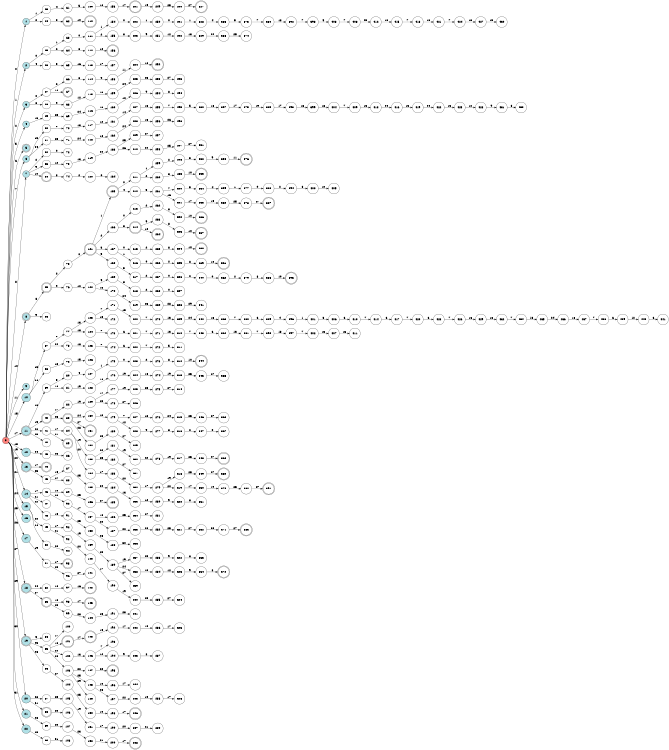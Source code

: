 digraph APTA {
__start0 [label="" shape="none"];

rankdir=LR;
size="8,5";

s0 [style="filled", color="black", fillcolor="#ff817b" shape="circle", label="0"];
s1 [style="filled", color="black", fillcolor="powderblue" shape="circle", label="1"];
s2 [style="filled", color="black", fillcolor="powderblue" shape="circle", label="2"];
s3 [style="filled", color="black", fillcolor="powderblue" shape="circle", label="3"];
s4 [style="filled", color="black", fillcolor="powderblue" shape="circle", label="4"];
s5 [style="rounded,filled", color="black", fillcolor="powderblue" shape="doublecircle", label="5"];
s6 [style="filled", color="black", fillcolor="powderblue" shape="circle", label="6"];
s7 [style="filled", color="black", fillcolor="powderblue" shape="circle", label="7"];
s8 [style="rounded,filled", color="black", fillcolor="powderblue" shape="doublecircle", label="8"];
s9 [style="filled", color="black", fillcolor="powderblue" shape="circle", label="9"];
s10 [style="filled", color="black", fillcolor="powderblue" shape="circle", label="10"];
s11 [style="rounded,filled", color="black", fillcolor="powderblue" shape="doublecircle", label="11"];
s12 [style="filled", color="black", fillcolor="powderblue" shape="circle", label="12"];
s13 [style="rounded,filled", color="black", fillcolor="powderblue" shape="doublecircle", label="13"];
s14 [style="filled", color="black", fillcolor="powderblue" shape="circle", label="14"];
s15 [style="filled", color="black", fillcolor="powderblue" shape="circle", label="15"];
s16 [style="filled", color="black", fillcolor="powderblue" shape="circle", label="16"];
s17 [style="filled", color="black", fillcolor="powderblue" shape="circle", label="17"];
s18 [style="rounded,filled", color="black", fillcolor="powderblue" shape="doublecircle", label="18"];
s19 [style="rounded,filled", color="black", fillcolor="powderblue" shape="doublecircle", label="19"];
s20 [style="filled", color="black", fillcolor="powderblue" shape="circle", label="20"];
s21 [style="filled", color="black", fillcolor="powderblue" shape="circle", label="21"];
s22 [style="filled", color="black", fillcolor="powderblue" shape="circle", label="22"];
s23 [style="filled", color="black", fillcolor="white" shape="circle", label="23"];
s24 [style="filled", color="black", fillcolor="white" shape="circle", label="24"];
s25 [style="filled", color="black", fillcolor="white" shape="circle", label="25"];
s26 [style="filled", color="black", fillcolor="white" shape="circle", label="26"];
s27 [style="filled", color="black", fillcolor="white" shape="circle", label="27"];
s28 [style="filled", color="black", fillcolor="white" shape="circle", label="28"];
s29 [style="filled", color="black", fillcolor="white" shape="circle", label="29"];
s30 [style="filled", color="black", fillcolor="white" shape="circle", label="30"];
s31 [style="filled", color="black", fillcolor="white" shape="circle", label="31"];
s32 [style="filled", color="black", fillcolor="white" shape="circle", label="32"];
s33 [style="filled", color="black", fillcolor="white" shape="circle", label="33"];
s34 [style="rounded,filled", color="black", fillcolor="white" shape="doublecircle", label="34"];
s35 [style="rounded,filled", color="black", fillcolor="white" shape="doublecircle", label="35"];
s36 [style="filled", color="black", fillcolor="white" shape="circle", label="36"];
s37 [style="filled", color="black", fillcolor="white" shape="circle", label="37"];
s38 [style="filled", color="black", fillcolor="white" shape="circle", label="38"];
s39 [style="filled", color="black", fillcolor="white" shape="circle", label="39"];
s40 [style="rounded,filled", color="black", fillcolor="white" shape="doublecircle", label="40"];
s41 [style="filled", color="black", fillcolor="white" shape="circle", label="41"];
s42 [style="filled", color="black", fillcolor="white" shape="circle", label="42"];
s43 [style="filled", color="black", fillcolor="white" shape="circle", label="43"];
s44 [style="rounded,filled", color="black", fillcolor="white" shape="doublecircle", label="44"];
s45 [style="filled", color="black", fillcolor="white" shape="circle", label="45"];
s46 [style="filled", color="black", fillcolor="white" shape="circle", label="46"];
s47 [style="filled", color="black", fillcolor="white" shape="circle", label="47"];
s48 [style="filled", color="black", fillcolor="white" shape="circle", label="48"];
s49 [style="filled", color="black", fillcolor="white" shape="circle", label="49"];
s50 [style="filled", color="black", fillcolor="white" shape="circle", label="50"];
s51 [style="filled", color="black", fillcolor="white" shape="circle", label="51"];
s52 [style="filled", color="black", fillcolor="white" shape="circle", label="52"];
s53 [style="rounded,filled", color="black", fillcolor="white" shape="doublecircle", label="53"];
s54 [style="filled", color="black", fillcolor="white" shape="circle", label="54"];
s55 [style="filled", color="black", fillcolor="white" shape="circle", label="55"];
s56 [style="filled", color="black", fillcolor="white" shape="circle", label="56"];
s57 [style="filled", color="black", fillcolor="white" shape="circle", label="57"];
s58 [style="rounded,filled", color="black", fillcolor="white" shape="doublecircle", label="58"];
s59 [style="filled", color="black", fillcolor="white" shape="circle", label="59"];
s60 [style="filled", color="black", fillcolor="white" shape="circle", label="60"];
s61 [style="filled", color="black", fillcolor="white" shape="circle", label="61"];
s62 [style="rounded,filled", color="black", fillcolor="white" shape="doublecircle", label="62"];
s63 [style="filled", color="black", fillcolor="white" shape="circle", label="63"];
s64 [style="filled", color="black", fillcolor="white" shape="circle", label="64"];
s65 [style="filled", color="black", fillcolor="white" shape="circle", label="65"];
s66 [style="filled", color="black", fillcolor="white" shape="circle", label="66"];
s67 [style="rounded,filled", color="black", fillcolor="white" shape="doublecircle", label="67"];
s68 [style="filled", color="black", fillcolor="white" shape="circle", label="68"];
s69 [style="filled", color="black", fillcolor="white" shape="circle", label="69"];
s70 [style="filled", color="black", fillcolor="white" shape="circle", label="70"];
s71 [style="filled", color="black", fillcolor="white" shape="circle", label="71"];
s72 [style="filled", color="black", fillcolor="white" shape="circle", label="72"];
s73 [style="filled", color="black", fillcolor="white" shape="circle", label="73"];
s74 [style="filled", color="black", fillcolor="white" shape="circle", label="74"];
s75 [style="filled", color="black", fillcolor="white" shape="circle", label="75"];
s76 [style="filled", color="black", fillcolor="white" shape="circle", label="76"];
s77 [style="filled", color="black", fillcolor="white" shape="circle", label="77"];
s78 [style="filled", color="black", fillcolor="white" shape="circle", label="78"];
s79 [style="filled", color="black", fillcolor="white" shape="circle", label="79"];
s80 [style="filled", color="black", fillcolor="white" shape="circle", label="80"];
s81 [style="filled", color="black", fillcolor="white" shape="circle", label="81"];
s82 [style="filled", color="black", fillcolor="white" shape="circle", label="82"];
s83 [style="rounded,filled", color="black", fillcolor="white" shape="doublecircle", label="83"];
s84 [style="filled", color="black", fillcolor="white" shape="circle", label="84"];
s85 [style="rounded,filled", color="black", fillcolor="white" shape="doublecircle", label="85"];
s86 [style="filled", color="black", fillcolor="white" shape="circle", label="86"];
s87 [style="filled", color="black", fillcolor="white" shape="circle", label="87"];
s88 [style="filled", color="black", fillcolor="white" shape="circle", label="88"];
s89 [style="filled", color="black", fillcolor="white" shape="circle", label="89"];
s90 [style="filled", color="black", fillcolor="white" shape="circle", label="90"];
s91 [style="filled", color="black", fillcolor="white" shape="circle", label="91"];
s92 [style="filled", color="black", fillcolor="white" shape="circle", label="92"];
s93 [style="filled", color="black", fillcolor="white" shape="circle", label="93"];
s94 [style="filled", color="black", fillcolor="white" shape="circle", label="94"];
s95 [style="rounded,filled", color="black", fillcolor="white" shape="doublecircle", label="95"];
s96 [style="filled", color="black", fillcolor="white" shape="circle", label="96"];
s97 [style="filled", color="black", fillcolor="white" shape="circle", label="97"];
s98 [style="filled", color="black", fillcolor="white" shape="circle", label="98"];
s99 [style="filled", color="black", fillcolor="white" shape="circle", label="99"];
s100 [style="filled", color="black", fillcolor="white" shape="circle", label="100"];
s101 [style="rounded,filled", color="black", fillcolor="white" shape="doublecircle", label="101"];
s102 [style="filled", color="black", fillcolor="white" shape="circle", label="102"];
s103 [style="filled", color="black", fillcolor="white" shape="circle", label="103"];
s104 [style="filled", color="black", fillcolor="white" shape="circle", label="104"];
s105 [style="filled", color="black", fillcolor="white" shape="circle", label="105"];
s106 [style="filled", color="black", fillcolor="white" shape="circle", label="106"];
s107 [style="filled", color="black", fillcolor="white" shape="circle", label="107"];
s108 [style="filled", color="black", fillcolor="white" shape="circle", label="108"];
s109 [style="filled", color="black", fillcolor="white" shape="circle", label="109"];
s110 [style="rounded,filled", color="black", fillcolor="white" shape="doublecircle", label="110"];
s111 [style="filled", color="black", fillcolor="white" shape="circle", label="111"];
s112 [style="filled", color="black", fillcolor="white" shape="circle", label="112"];
s113 [style="filled", color="black", fillcolor="white" shape="circle", label="113"];
s114 [style="filled", color="black", fillcolor="white" shape="circle", label="114"];
s115 [style="filled", color="black", fillcolor="white" shape="circle", label="115"];
s116 [style="filled", color="black", fillcolor="white" shape="circle", label="116"];
s117 [style="filled", color="black", fillcolor="white" shape="circle", label="117"];
s118 [style="filled", color="black", fillcolor="white" shape="circle", label="118"];
s119 [style="filled", color="black", fillcolor="white" shape="circle", label="119"];
s120 [style="filled", color="black", fillcolor="white" shape="circle", label="120"];
s121 [style="rounded,filled", color="black", fillcolor="white" shape="doublecircle", label="121"];
s122 [style="filled", color="black", fillcolor="white" shape="circle", label="122"];
s123 [style="filled", color="black", fillcolor="white" shape="circle", label="123"];
s124 [style="filled", color="black", fillcolor="white" shape="circle", label="124"];
s125 [style="filled", color="black", fillcolor="white" shape="circle", label="125"];
s126 [style="filled", color="black", fillcolor="white" shape="circle", label="126"];
s127 [style="filled", color="black", fillcolor="white" shape="circle", label="127"];
s128 [style="filled", color="black", fillcolor="white" shape="circle", label="128"];
s129 [style="filled", color="black", fillcolor="white" shape="circle", label="129"];
s130 [style="filled", color="black", fillcolor="white" shape="circle", label="130"];
s131 [style="rounded,filled", color="black", fillcolor="white" shape="doublecircle", label="131"];
s132 [style="filled", color="black", fillcolor="white" shape="circle", label="132"];
s133 [style="filled", color="black", fillcolor="white" shape="circle", label="133"];
s134 [style="filled", color="black", fillcolor="white" shape="circle", label="134"];
s135 [style="filled", color="black", fillcolor="white" shape="circle", label="135"];
s136 [style="filled", color="black", fillcolor="white" shape="circle", label="136"];
s137 [style="filled", color="black", fillcolor="white" shape="circle", label="137"];
s138 [style="filled", color="black", fillcolor="white" shape="circle", label="138"];
s139 [style="filled", color="black", fillcolor="white" shape="circle", label="139"];
s140 [style="filled", color="black", fillcolor="white" shape="circle", label="140"];
s141 [style="filled", color="black", fillcolor="white" shape="circle", label="141"];
s142 [style="rounded,filled", color="black", fillcolor="white" shape="doublecircle", label="142"];
s143 [style="rounded,filled", color="black", fillcolor="white" shape="doublecircle", label="143"];
s144 [style="filled", color="black", fillcolor="white" shape="circle", label="144"];
s145 [style="rounded,filled", color="black", fillcolor="white" shape="doublecircle", label="145"];
s146 [style="filled", color="black", fillcolor="white" shape="circle", label="146"];
s147 [style="filled", color="black", fillcolor="white" shape="circle", label="147"];
s148 [style="filled", color="black", fillcolor="white" shape="circle", label="148"];
s149 [style="filled", color="black", fillcolor="white" shape="circle", label="149"];
s150 [style="filled", color="black", fillcolor="white" shape="circle", label="150"];
s151 [style="filled", color="black", fillcolor="white" shape="circle", label="151"];
s152 [style="filled", color="black", fillcolor="white" shape="circle", label="152"];
s153 [style="filled", color="black", fillcolor="white" shape="circle", label="153"];
s154 [style="filled", color="black", fillcolor="white" shape="circle", label="154"];
s155 [style="filled", color="black", fillcolor="white" shape="circle", label="155"];
s156 [style="rounded,filled", color="black", fillcolor="white" shape="doublecircle", label="156"];
s157 [style="filled", color="black", fillcolor="white" shape="circle", label="157"];
s158 [style="filled", color="black", fillcolor="white" shape="circle", label="158"];
s159 [style="filled", color="black", fillcolor="white" shape="circle", label="159"];
s160 [style="filled", color="black", fillcolor="white" shape="circle", label="160"];
s161 [style="filled", color="black", fillcolor="white" shape="circle", label="161"];
s162 [style="filled", color="black", fillcolor="white" shape="circle", label="162"];
s163 [style="filled", color="black", fillcolor="white" shape="circle", label="163"];
s164 [style="filled", color="black", fillcolor="white" shape="circle", label="164"];
s165 [style="rounded,filled", color="black", fillcolor="white" shape="doublecircle", label="165"];
s166 [style="filled", color="black", fillcolor="white" shape="circle", label="166"];
s167 [style="filled", color="black", fillcolor="white" shape="circle", label="167"];
s168 [style="filled", color="black", fillcolor="white" shape="circle", label="168"];
s169 [style="filled", color="black", fillcolor="white" shape="circle", label="169"];
s170 [style="filled", color="black", fillcolor="white" shape="circle", label="170"];
s171 [style="filled", color="black", fillcolor="white" shape="circle", label="171"];
s172 [style="filled", color="black", fillcolor="white" shape="circle", label="172"];
s173 [style="filled", color="black", fillcolor="white" shape="circle", label="173"];
s174 [style="filled", color="black", fillcolor="white" shape="circle", label="174"];
s175 [style="filled", color="black", fillcolor="white" shape="circle", label="175"];
s176 [style="filled", color="black", fillcolor="white" shape="circle", label="176"];
s177 [style="filled", color="black", fillcolor="white" shape="circle", label="177"];
s178 [style="filled", color="black", fillcolor="white" shape="circle", label="178"];
s179 [style="filled", color="black", fillcolor="white" shape="circle", label="179"];
s180 [style="filled", color="black", fillcolor="white" shape="circle", label="180"];
s181 [style="filled", color="black", fillcolor="white" shape="circle", label="181"];
s182 [style="filled", color="black", fillcolor="white" shape="circle", label="182"];
s183 [style="filled", color="black", fillcolor="white" shape="circle", label="183"];
s184 [style="filled", color="black", fillcolor="white" shape="circle", label="184"];
s185 [style="rounded,filled", color="black", fillcolor="white" shape="doublecircle", label="185"];
s186 [style="filled", color="black", fillcolor="white" shape="circle", label="186"];
s187 [style="filled", color="black", fillcolor="white" shape="circle", label="187"];
s188 [style="filled", color="black", fillcolor="white" shape="circle", label="188"];
s189 [style="filled", color="black", fillcolor="white" shape="circle", label="189"];
s190 [style="filled", color="black", fillcolor="white" shape="circle", label="190"];
s191 [style="filled", color="black", fillcolor="white" shape="circle", label="191"];
s192 [style="filled", color="black", fillcolor="white" shape="circle", label="192"];
s193 [style="filled", color="black", fillcolor="white" shape="circle", label="193"];
s194 [style="filled", color="black", fillcolor="white" shape="circle", label="194"];
s195 [style="rounded,filled", color="black", fillcolor="white" shape="doublecircle", label="195"];
s196 [style="filled", color="black", fillcolor="white" shape="circle", label="196"];
s197 [style="filled", color="black", fillcolor="white" shape="circle", label="197"];
s198 [style="filled", color="black", fillcolor="white" shape="circle", label="198"];
s199 [style="filled", color="black", fillcolor="white" shape="circle", label="199"];
s200 [style="filled", color="black", fillcolor="white" shape="circle", label="200"];
s201 [style="rounded,filled", color="black", fillcolor="white" shape="doublecircle", label="201"];
s202 [style="filled", color="black", fillcolor="white" shape="circle", label="202"];
s203 [style="filled", color="black", fillcolor="white" shape="circle", label="203"];
s204 [style="filled", color="black", fillcolor="white" shape="circle", label="204"];
s205 [style="filled", color="black", fillcolor="white" shape="circle", label="205"];
s206 [style="filled", color="black", fillcolor="white" shape="circle", label="206"];
s207 [style="filled", color="black", fillcolor="white" shape="circle", label="207"];
s208 [style="filled", color="black", fillcolor="white" shape="circle", label="208"];
s209 [style="filled", color="black", fillcolor="white" shape="circle", label="209"];
s210 [style="filled", color="black", fillcolor="white" shape="circle", label="210"];
s211 [style="filled", color="black", fillcolor="white" shape="circle", label="211"];
s212 [style="filled", color="black", fillcolor="white" shape="circle", label="212"];
s213 [style="filled", color="black", fillcolor="white" shape="circle", label="213"];
s214 [style="rounded,filled", color="black", fillcolor="white" shape="doublecircle", label="214"];
s215 [style="filled", color="black", fillcolor="white" shape="circle", label="215"];
s216 [style="filled", color="black", fillcolor="white" shape="circle", label="216"];
s217 [style="filled", color="black", fillcolor="white" shape="circle", label="217"];
s218 [style="filled", color="black", fillcolor="white" shape="circle", label="218"];
s219 [style="filled", color="black", fillcolor="white" shape="circle", label="219"];
s220 [style="filled", color="black", fillcolor="white" shape="circle", label="220"];
s221 [style="filled", color="black", fillcolor="white" shape="circle", label="221"];
s222 [style="filled", color="black", fillcolor="white" shape="circle", label="222"];
s223 [style="filled", color="black", fillcolor="white" shape="circle", label="223"];
s224 [style="filled", color="black", fillcolor="white" shape="circle", label="224"];
s225 [style="filled", color="black", fillcolor="white" shape="circle", label="225"];
s226 [style="filled", color="black", fillcolor="white" shape="circle", label="226"];
s227 [style="filled", color="black", fillcolor="white" shape="circle", label="227"];
s228 [style="filled", color="black", fillcolor="white" shape="circle", label="228"];
s229 [style="filled", color="black", fillcolor="white" shape="circle", label="229"];
s230 [style="filled", color="black", fillcolor="white" shape="circle", label="230"];
s231 [style="filled", color="black", fillcolor="white" shape="circle", label="231"];
s232 [style="filled", color="black", fillcolor="white" shape="circle", label="232"];
s233 [style="filled", color="black", fillcolor="white" shape="circle", label="233"];
s234 [style="filled", color="black", fillcolor="white" shape="circle", label="234"];
s235 [style="filled", color="black", fillcolor="white" shape="circle", label="235"];
s236 [style="filled", color="black", fillcolor="white" shape="circle", label="236"];
s237 [style="filled", color="black", fillcolor="white" shape="circle", label="237"];
s238 [style="filled", color="black", fillcolor="white" shape="circle", label="238"];
s239 [style="filled", color="black", fillcolor="white" shape="circle", label="239"];
s240 [style="filled", color="black", fillcolor="white" shape="circle", label="240"];
s241 [style="filled", color="black", fillcolor="white" shape="circle", label="241"];
s242 [style="filled", color="black", fillcolor="white" shape="circle", label="242"];
s243 [style="filled", color="black", fillcolor="white" shape="circle", label="243"];
s244 [style="filled", color="black", fillcolor="white" shape="circle", label="244"];
s245 [style="filled", color="black", fillcolor="white" shape="circle", label="245"];
s246 [style="rounded,filled", color="black", fillcolor="white" shape="doublecircle", label="246"];
s247 [style="filled", color="black", fillcolor="white" shape="circle", label="247"];
s248 [style="rounded,filled", color="black", fillcolor="white" shape="doublecircle", label="248"];
s249 [style="filled", color="black", fillcolor="white" shape="circle", label="249"];
s250 [style="filled", color="black", fillcolor="white" shape="circle", label="250"];
s251 [style="filled", color="black", fillcolor="white" shape="circle", label="251"];
s252 [style="rounded,filled", color="black", fillcolor="white" shape="doublecircle", label="252"];
s253 [style="filled", color="black", fillcolor="white" shape="circle", label="253"];
s254 [style="filled", color="black", fillcolor="white" shape="circle", label="254"];
s255 [style="filled", color="black", fillcolor="white" shape="circle", label="255"];
s256 [style="filled", color="black", fillcolor="white" shape="circle", label="256"];
s257 [style="filled", color="black", fillcolor="white" shape="circle", label="257"];
s258 [style="filled", color="black", fillcolor="white" shape="circle", label="258"];
s259 [style="filled", color="black", fillcolor="white" shape="circle", label="259"];
s260 [style="filled", color="black", fillcolor="white" shape="circle", label="260"];
s261 [style="filled", color="black", fillcolor="white" shape="circle", label="261"];
s262 [style="filled", color="black", fillcolor="white" shape="circle", label="262"];
s263 [style="filled", color="black", fillcolor="white" shape="circle", label="263"];
s264 [style="rounded,filled", color="black", fillcolor="white" shape="doublecircle", label="264"];
s265 [style="filled", color="black", fillcolor="white" shape="circle", label="265"];
s266 [style="filled", color="black", fillcolor="white" shape="circle", label="266"];
s267 [style="filled", color="black", fillcolor="white" shape="circle", label="267"];
s268 [style="filled", color="black", fillcolor="white" shape="circle", label="268"];
s269 [style="filled", color="black", fillcolor="white" shape="circle", label="269"];
s270 [style="filled", color="black", fillcolor="white" shape="circle", label="270"];
s271 [style="filled", color="black", fillcolor="white" shape="circle", label="271"];
s272 [style="filled", color="black", fillcolor="white" shape="circle", label="272"];
s273 [style="filled", color="black", fillcolor="white" shape="circle", label="273"];
s274 [style="filled", color="black", fillcolor="white" shape="circle", label="274"];
s275 [style="filled", color="black", fillcolor="white" shape="circle", label="275"];
s276 [style="filled", color="black", fillcolor="white" shape="circle", label="276"];
s277 [style="filled", color="black", fillcolor="white" shape="circle", label="277"];
s278 [style="filled", color="black", fillcolor="white" shape="circle", label="278"];
s279 [style="filled", color="black", fillcolor="white" shape="circle", label="279"];
s280 [style="filled", color="black", fillcolor="white" shape="circle", label="280"];
s281 [style="filled", color="black", fillcolor="white" shape="circle", label="281"];
s282 [style="filled", color="black", fillcolor="white" shape="circle", label="282"];
s283 [style="filled", color="black", fillcolor="white" shape="circle", label="283"];
s284 [style="filled", color="black", fillcolor="white" shape="circle", label="284"];
s285 [style="filled", color="black", fillcolor="white" shape="circle", label="285"];
s286 [style="filled", color="black", fillcolor="white" shape="circle", label="286"];
s287 [style="filled", color="black", fillcolor="white" shape="circle", label="287"];
s288 [style="filled", color="black", fillcolor="white" shape="circle", label="288"];
s289 [style="filled", color="black", fillcolor="white" shape="circle", label="289"];
s290 [style="filled", color="black", fillcolor="white" shape="circle", label="290"];
s291 [style="filled", color="black", fillcolor="white" shape="circle", label="291"];
s292 [style="filled", color="black", fillcolor="white" shape="circle", label="292"];
s293 [style="filled", color="black", fillcolor="white" shape="circle", label="293"];
s294 [style="filled", color="black", fillcolor="white" shape="circle", label="294"];
s295 [style="filled", color="black", fillcolor="white" shape="circle", label="295"];
s296 [style="filled", color="black", fillcolor="white" shape="circle", label="296"];
s297 [style="filled", color="black", fillcolor="white" shape="circle", label="297"];
s298 [style="filled", color="black", fillcolor="white" shape="circle", label="298"];
s299 [style="filled", color="black", fillcolor="white" shape="circle", label="299"];
s300 [style="filled", color="black", fillcolor="white" shape="circle", label="300"];
s301 [style="filled", color="black", fillcolor="white" shape="circle", label="301"];
s302 [style="filled", color="black", fillcolor="white" shape="circle", label="302"];
s303 [style="filled", color="black", fillcolor="white" shape="circle", label="303"];
s304 [style="filled", color="black", fillcolor="white" shape="circle", label="304"];
s305 [style="filled", color="black", fillcolor="white" shape="circle", label="305"];
s306 [style="filled", color="black", fillcolor="white" shape="circle", label="306"];
s307 [style="filled", color="black", fillcolor="white" shape="circle", label="307"];
s308 [style="filled", color="black", fillcolor="white" shape="circle", label="308"];
s309 [style="filled", color="black", fillcolor="white" shape="circle", label="309"];
s310 [style="filled", color="black", fillcolor="white" shape="circle", label="310"];
s311 [style="filled", color="black", fillcolor="white" shape="circle", label="311"];
s312 [style="filled", color="black", fillcolor="white" shape="circle", label="312"];
s313 [style="filled", color="black", fillcolor="white" shape="circle", label="313"];
s314 [style="filled", color="black", fillcolor="white" shape="circle", label="314"];
s315 [style="filled", color="black", fillcolor="white" shape="circle", label="315"];
s316 [style="filled", color="black", fillcolor="white" shape="circle", label="316"];
s317 [style="filled", color="black", fillcolor="white" shape="circle", label="317"];
s318 [style="filled", color="black", fillcolor="white" shape="circle", label="318"];
s319 [style="filled", color="black", fillcolor="white" shape="circle", label="319"];
s320 [style="filled", color="black", fillcolor="white" shape="circle", label="320"];
s321 [style="filled", color="black", fillcolor="white" shape="circle", label="321"];
s322 [style="filled", color="black", fillcolor="white" shape="circle", label="322"];
s323 [style="filled", color="black", fillcolor="white" shape="circle", label="323"];
s324 [style="filled", color="black", fillcolor="white" shape="circle", label="324"];
s325 [style="filled", color="black", fillcolor="white" shape="circle", label="325"];
s326 [style="filled", color="black", fillcolor="white" shape="circle", label="326"];
s327 [style="rounded,filled", color="black", fillcolor="white" shape="doublecircle", label="327"];
s328 [style="filled", color="black", fillcolor="white" shape="circle", label="328"];
s329 [style="filled", color="black", fillcolor="white" shape="circle", label="329"];
s330 [style="filled", color="black", fillcolor="white" shape="circle", label="330"];
s331 [style="filled", color="black", fillcolor="white" shape="circle", label="331"];
s332 [style="filled", color="black", fillcolor="white" shape="circle", label="332"];
s333 [style="rounded,filled", color="black", fillcolor="white" shape="doublecircle", label="333"];
s334 [style="filled", color="black", fillcolor="white" shape="circle", label="334"];
s335 [style="filled", color="black", fillcolor="white" shape="circle", label="335"];
s336 [style="rounded,filled", color="black", fillcolor="white" shape="doublecircle", label="336"];
s337 [style="rounded,filled", color="black", fillcolor="white" shape="doublecircle", label="337"];
s338 [style="rounded,filled", color="black", fillcolor="white" shape="doublecircle", label="338"];
s339 [style="filled", color="black", fillcolor="white" shape="circle", label="339"];
s340 [style="filled", color="black", fillcolor="white" shape="circle", label="340"];
s341 [style="filled", color="black", fillcolor="white" shape="circle", label="341"];
s342 [style="filled", color="black", fillcolor="white" shape="circle", label="342"];
s343 [style="filled", color="black", fillcolor="white" shape="circle", label="343"];
s344 [style="rounded,filled", color="black", fillcolor="white" shape="doublecircle", label="344"];
s345 [style="filled", color="black", fillcolor="white" shape="circle", label="345"];
s346 [style="filled", color="black", fillcolor="white" shape="circle", label="346"];
s347 [style="filled", color="black", fillcolor="white" shape="circle", label="347"];
s348 [style="filled", color="black", fillcolor="white" shape="circle", label="348"];
s349 [style="filled", color="black", fillcolor="white" shape="circle", label="349"];
s350 [style="filled", color="black", fillcolor="white" shape="circle", label="350"];
s351 [style="filled", color="black", fillcolor="white" shape="circle", label="351"];
s352 [style="filled", color="black", fillcolor="white" shape="circle", label="352"];
s353 [style="filled", color="black", fillcolor="white" shape="circle", label="353"];
s354 [style="filled", color="black", fillcolor="white" shape="circle", label="354"];
s355 [style="filled", color="black", fillcolor="white" shape="circle", label="355"];
s356 [style="filled", color="black", fillcolor="white" shape="circle", label="356"];
s357 [style="filled", color="black", fillcolor="white" shape="circle", label="357"];
s358 [style="filled", color="black", fillcolor="white" shape="circle", label="358"];
s359 [style="filled", color="black", fillcolor="white" shape="circle", label="359"];
s360 [style="filled", color="black", fillcolor="white" shape="circle", label="360"];
s361 [style="rounded,filled", color="black", fillcolor="white" shape="doublecircle", label="361"];
s362 [style="filled", color="black", fillcolor="white" shape="circle", label="362"];
s363 [style="filled", color="black", fillcolor="white" shape="circle", label="363"];
s364 [style="filled", color="black", fillcolor="white" shape="circle", label="364"];
s365 [style="filled", color="black", fillcolor="white" shape="circle", label="365"];
s366 [style="filled", color="black", fillcolor="white" shape="circle", label="366"];
s367 [style="filled", color="black", fillcolor="white" shape="circle", label="367"];
s368 [style="rounded,filled", color="black", fillcolor="white" shape="doublecircle", label="368"];
s369 [style="rounded,filled", color="black", fillcolor="white" shape="doublecircle", label="369"];
s370 [style="filled", color="black", fillcolor="white" shape="circle", label="370"];
s371 [style="filled", color="black", fillcolor="white" shape="circle", label="371"];
s372 [style="rounded,filled", color="black", fillcolor="white" shape="doublecircle", label="372"];
s373 [style="filled", color="black", fillcolor="white" shape="circle", label="373"];
s374 [style="filled", color="black", fillcolor="white" shape="circle", label="374"];
s375 [style="filled", color="black", fillcolor="white" shape="circle", label="375"];
s376 [style="rounded,filled", color="black", fillcolor="white" shape="doublecircle", label="376"];
s377 [style="filled", color="black", fillcolor="white" shape="circle", label="377"];
s378 [style="filled", color="black", fillcolor="white" shape="circle", label="378"];
s379 [style="filled", color="black", fillcolor="white" shape="circle", label="379"];
s380 [style="filled", color="black", fillcolor="white" shape="circle", label="380"];
s381 [style="filled", color="black", fillcolor="white" shape="circle", label="381"];
s382 [style="filled", color="black", fillcolor="white" shape="circle", label="382"];
s383 [style="rounded,filled", color="black", fillcolor="white" shape="doublecircle", label="383"];
s384 [style="filled", color="black", fillcolor="white" shape="circle", label="384"];
s385 [style="filled", color="black", fillcolor="white" shape="circle", label="385"];
s386 [style="filled", color="black", fillcolor="white" shape="circle", label="386"];
s387 [style="rounded,filled", color="black", fillcolor="white" shape="doublecircle", label="387"];
s388 [style="filled", color="black", fillcolor="white" shape="circle", label="388"];
s389 [style="filled", color="black", fillcolor="white" shape="circle", label="389"];
s390 [style="filled", color="black", fillcolor="white" shape="circle", label="390"];
s391 [style="rounded,filled", color="black", fillcolor="white" shape="doublecircle", label="391"];
s392 [style="filled", color="black", fillcolor="white" shape="circle", label="392"];
s393 [style="filled", color="black", fillcolor="white" shape="circle", label="393"];
s394 [style="filled", color="black", fillcolor="white" shape="circle", label="394"];
s395 [style="rounded,filled", color="black", fillcolor="white" shape="doublecircle", label="395"];
s396 [style="filled", color="black", fillcolor="white" shape="circle", label="396"];
s397 [style="filled", color="black", fillcolor="white" shape="circle", label="397"];
s398 [style="filled", color="black", fillcolor="white" shape="circle", label="398"];
s399 [style="filled", color="black", fillcolor="white" shape="circle", label="399"];
s400 [style="filled", color="black", fillcolor="white" shape="circle", label="400"];
s401 [style="filled", color="black", fillcolor="white" shape="circle", label="401"];
s402 [style="filled", color="black", fillcolor="white" shape="circle", label="402"];
s403 [style="filled", color="black", fillcolor="white" shape="circle", label="403"];
s404 [style="filled", color="black", fillcolor="white" shape="circle", label="404"];
s405 [style="filled", color="black", fillcolor="white" shape="circle", label="405"];
s406 [style="filled", color="black", fillcolor="white" shape="circle", label="406"];
s407 [style="filled", color="black", fillcolor="white" shape="circle", label="407"];
s408 [style="filled", color="black", fillcolor="white" shape="circle", label="408"];
s409 [style="filled", color="black", fillcolor="white" shape="circle", label="409"];
s410 [style="filled", color="black", fillcolor="white" shape="circle", label="410"];
s411 [style="filled", color="black", fillcolor="white" shape="circle", label="411"];
s412 [style="filled", color="black", fillcolor="white" shape="circle", label="412"];
s413 [style="filled", color="black", fillcolor="white" shape="circle", label="413"];
s414 [style="filled", color="black", fillcolor="white" shape="circle", label="414"];
s415 [style="filled", color="black", fillcolor="white" shape="circle", label="415"];
s416 [style="filled", color="black", fillcolor="white" shape="circle", label="416"];
s417 [style="filled", color="black", fillcolor="white" shape="circle", label="417"];
s418 [style="filled", color="black", fillcolor="white" shape="circle", label="418"];
s419 [style="filled", color="black", fillcolor="white" shape="circle", label="419"];
s420 [style="filled", color="black", fillcolor="white" shape="circle", label="420"];
s421 [style="filled", color="black", fillcolor="white" shape="circle", label="421"];
s422 [style="filled", color="black", fillcolor="white" shape="circle", label="422"];
s423 [style="filled", color="black", fillcolor="white" shape="circle", label="423"];
s424 [style="filled", color="black", fillcolor="white" shape="circle", label="424"];
s425 [style="filled", color="black", fillcolor="white" shape="circle", label="425"];
s426 [style="filled", color="black", fillcolor="white" shape="circle", label="426"];
s427 [style="filled", color="black", fillcolor="white" shape="circle", label="427"];
s428 [style="filled", color="black", fillcolor="white" shape="circle", label="428"];
s429 [style="filled", color="black", fillcolor="white" shape="circle", label="429"];
s430 [style="filled", color="black", fillcolor="white" shape="circle", label="430"];
s431 [style="filled", color="black", fillcolor="white" shape="circle", label="431"];
s432 [style="filled", color="black", fillcolor="white" shape="circle", label="432"];
s433 [style="filled", color="black", fillcolor="white" shape="circle", label="433"];
s434 [style="filled", color="black", fillcolor="white" shape="circle", label="434"];
s435 [style="filled", color="black", fillcolor="white" shape="circle", label="435"];
s436 [style="filled", color="black", fillcolor="white" shape="circle", label="436"];
s437 [style="filled", color="black", fillcolor="white" shape="circle", label="437"];
s438 [style="filled", color="black", fillcolor="white" shape="circle", label="438"];
s439 [style="filled", color="black", fillcolor="white" shape="circle", label="439"];
s440 [style="filled", color="black", fillcolor="white" shape="circle", label="440"];
s441 [style="filled", color="black", fillcolor="white" shape="circle", label="441"];
s0 -> s1 [label="0"];
s0 -> s2 [label="1"];
s0 -> s3 [label="2"];
s0 -> s4 [label="5"];
s0 -> s5 [label="6"];
s0 -> s6 [label="7"];
s0 -> s7 [label="8"];
s0 -> s8 [label="10"];
s0 -> s9 [label="11"];
s0 -> s10 [label="15"];
s0 -> s11 [label="17"];
s0 -> s12 [label="18"];
s0 -> s13 [label="19"];
s0 -> s14 [label="20"];
s0 -> s15 [label="21"];
s0 -> s16 [label="24"];
s0 -> s17 [label="25"];
s0 -> s18 [label="26"];
s0 -> s19 [label="27"];
s0 -> s20 [label="29"];
s0 -> s21 [label="30"];
s0 -> s22 [label="31"];
s1 -> s23 [label="1"];
s1 -> s24 [label="2"];
s2 -> s25 [label="0"];
s2 -> s26 [label="4"];
s3 -> s27 [label="0"];
s3 -> s28 [label="8"];
s4 -> s29 [label="19"];
s6 -> s30 [label="13"];
s6 -> s31 [label="24"];
s7 -> s32 [label="2"];
s7 -> s33 [label="9"];
s7 -> s34 [label="10"];
s8 -> s35 [label="8"];
s8 -> s36 [label="9"];
s10 -> s37 [label="13"];
s10 -> s38 [label="24"];
s11 -> s39 [label="16"];
s11 -> s40 [label="19"];
s11 -> s41 [label="20"];
s11 -> s42 [label="25"];
s12 -> s43 [label="24"];
s13 -> s44 [label="17"];
s13 -> s45 [label="25"];
s14 -> s46 [label="17"];
s14 -> s47 [label="21"];
s14 -> s48 [label="22"];
s15 -> s49 [label="20"];
s15 -> s50 [label="24"];
s17 -> s51 [label="19"];
s18 -> s52 [label="24"];
s18 -> s53 [label="27"];
s19 -> s54 [label="9"];
s19 -> s55 [label="25"];
s19 -> s56 [label="26"];
s20 -> s57 [label="28"];
s20 -> s58 [label="31"];
s21 -> s59 [label="28"];
s22 -> s60 [label="29"];
s23 -> s61 [label="4"];
s24 -> s62 [label="8"];
s25 -> s63 [label="1"];
s25 -> s64 [label="2"];
s26 -> s65 [label="5"];
s27 -> s66 [label="2"];
s27 -> s67 [label="14"];
s28 -> s68 [label="9"];
s29 -> s69 [label="25"];
s30 -> s70 [label="7"];
s31 -> s71 [label="25"];
s32 -> s72 [label="0"];
s33 -> s73 [label="12"];
s34 -> s74 [label="8"];
s35 -> s75 [label="2"];
s35 -> s76 [label="9"];
s37 -> s77 [label="7"];
s37 -> s78 [label="24"];
s38 -> s79 [label="13"];
s39 -> s80 [label="5"];
s39 -> s81 [label="18"];
s40 -> s82 [label="17"];
s40 -> s83 [label="25"];
s41 -> s84 [label="17"];
s41 -> s85 [label="21"];
s43 -> s86 [label="25"];
s45 -> s87 [label="19"];
s45 -> s88 [label="27"];
s46 -> s89 [label="19"];
s46 -> s90 [label="20"];
s48 -> s91 [label="19"];
s49 -> s92 [label="17"];
s49 -> s93 [label="21"];
s50 -> s94 [label="26"];
s51 -> s95 [label="17"];
s51 -> s96 [label="25"];
s52 -> s97 [label="18"];
s53 -> s98 [label="19"];
s53 -> s99 [label="25"];
s55 -> s100 [label="17"];
s55 -> s101 [label="19"];
s55 -> s102 [label="24"];
s55 -> s103 [label="28"];
s56 -> s104 [label="27"];
s57 -> s105 [label="25"];
s58 -> s106 [label="29"];
s59 -> s107 [label="29"];
s60 -> s108 [label="31"];
s61 -> s109 [label="5"];
s62 -> s110 [label="10"];
s63 -> s111 [label="0"];
s64 -> s112 [label="8"];
s65 -> s113 [label="16"];
s66 -> s114 [label="8"];
s68 -> s115 [label="12"];
s69 -> s116 [label="24"];
s70 -> s117 [label="13"];
s71 -> s118 [label="24"];
s73 -> s119 [label="13"];
s74 -> s120 [label="2"];
s75 -> s121 [label="0"];
s76 -> s122 [label="12"];
s77 -> s123 [label="13"];
s77 -> s124 [label="18"];
s78 -> s125 [label="18"];
s79 -> s126 [label="15"];
s80 -> s127 [label="4"];
s81 -> s128 [label="19"];
s82 -> s129 [label="19"];
s83 -> s130 [label="24"];
s83 -> s131 [label="27"];
s83 -> s132 [label="28"];
s84 -> s133 [label="19"];
s84 -> s134 [label="20"];
s87 -> s135 [label="25"];
s89 -> s136 [label="25"];
s90 -> s137 [label="17"];
s91 -> s138 [label="25"];
s92 -> s139 [label="19"];
s93 -> s140 [label="20"];
s96 -> s141 [label="27"];
s97 -> s142 [label="16"];
s98 -> s143 [label="17"];
s99 -> s144 [label="28"];
s101 -> s145 [label="17"];
s102 -> s146 [label="13"];
s103 -> s147 [label="22"];
s103 -> s148 [label="25"];
s103 -> s149 [label="29"];
s104 -> s150 [label="25"];
s105 -> s151 [label="19"];
s107 -> s152 [label="23"];
s109 -> s153 [label="16"];
s111 -> s154 [label="1"];
s111 -> s155 [label="2"];
s112 -> s156 [label="10"];
s113 -> s157 [label="17"];
s114 -> s158 [label="9"];
s115 -> s159 [label="13"];
s116 -> s160 [label="13"];
s117 -> s161 [label="12"];
s118 -> s162 [label="18"];
s119 -> s163 [label="24"];
s120 -> s164 [label="0"];
s121 -> s165 [label="1"];
s121 -> s166 [label="2"];
s121 -> s167 [label="3"];
s121 -> s168 [label="5"];
s122 -> s169 [label="9"];
s122 -> s170 [label="13"];
s123 -> s171 [label="7"];
s123 -> s172 [label="15"];
s124 -> s173 [label="7"];
s125 -> s174 [label="7"];
s127 -> s175 [label="1"];
s128 -> s176 [label="18"];
s129 -> s177 [label="17"];
s129 -> s178 [label="25"];
s130 -> s179 [label="13"];
s132 -> s180 [label="25"];
s133 -> s181 [label="22"];
s133 -> s182 [label="25"];
s134 -> s183 [label="17"];
s135 -> s184 [label="24"];
s136 -> s185 [label="27"];
s137 -> s186 [label="19"];
s137 -> s187 [label="20"];
s138 -> s188 [label="28"];
s139 -> s189 [label="25"];
s140 -> s190 [label="17"];
s144 -> s191 [label="29"];
s145 -> s192 [label="19"];
s146 -> s193 [label="7"];
s146 -> s194 [label="12"];
s147 -> s195 [label="20"];
s148 -> s196 [label="19"];
s148 -> s197 [label="28"];
s150 -> s198 [label="19"];
s151 -> s199 [label="17"];
s152 -> s200 [label="21"];
s153 -> s201 [label="17"];
s154 -> s202 [label="0"];
s155 -> s203 [label="8"];
s158 -> s204 [label="11"];
s159 -> s205 [label="24"];
s160 -> s206 [label="12"];
s161 -> s207 [label="14"];
s162 -> s208 [label="24"];
s163 -> s209 [label="25"];
s163 -> s210 [label="26"];
s165 -> s211 [label="0"];
s165 -> s212 [label="4"];
s166 -> s213 [label="0"];
s166 -> s214 [label="8"];
s167 -> s215 [label="0"];
s167 -> s216 [label="1"];
s168 -> s217 [label="3"];
s169 -> s218 [label="8"];
s170 -> s219 [label="24"];
s171 -> s220 [label="13"];
s173 -> s221 [label="6"];
s174 -> s222 [label="6"];
s175 -> s223 [label="0"];
s176 -> s224 [label="19"];
s177 -> s225 [label="19"];
s178 -> s226 [label="27"];
s179 -> s227 [label="7"];
s179 -> s228 [label="12"];
s180 -> s229 [label="27"];
s181 -> s230 [label="19"];
s182 -> s231 [label="27"];
s183 -> s232 [label="20"];
s184 -> s233 [label="13"];
s186 -> s234 [label="25"];
s187 -> s235 [label="22"];
s188 -> s236 [label="30"];
s189 -> s237 [label="19"];
s189 -> s238 [label="24"];
s189 -> s239 [label="27"];
s190 -> s240 [label="19"];
s191 -> s241 [label="23"];
s192 -> s242 [label="17"];
s194 -> s243 [label="9"];
s196 -> s244 [label="17"];
s197 -> s245 [label="22"];
s198 -> s246 [label="17"];
s199 -> s247 [label="20"];
s200 -> s248 [label="17"];
s201 -> s249 [label="19"];
s202 -> s250 [label="1"];
s203 -> s251 [label="9"];
s204 -> s252 [label="10"];
s205 -> s253 [label="25"];
s206 -> s254 [label="9"];
s207 -> s255 [label="13"];
s208 -> s256 [label="15"];
s209 -> s257 [label="27"];
s210 -> s258 [label="24"];
s211 -> s259 [label="1"];
s211 -> s260 [label="2"];
s212 -> s261 [label="5"];
s213 -> s262 [label="2"];
s214 -> s263 [label="9"];
s214 -> s264 [label="10"];
s215 -> s265 [label="2"];
s216 -> s266 [label="0"];
s217 -> s267 [label="2"];
s218 -> s268 [label="2"];
s219 -> s269 [label="25"];
s220 -> s270 [label="7"];
s221 -> s271 [label="7"];
s222 -> s272 [label="7"];
s223 -> s273 [label="2"];
s224 -> s274 [label="18"];
s225 -> s275 [label="25"];
s227 -> s276 [label="13"];
s228 -> s277 [label="9"];
s230 -> s278 [label="22"];
s232 -> s279 [label="17"];
s233 -> s280 [label="12"];
s234 -> s281 [label="27"];
s235 -> s282 [label="28"];
s237 -> s283 [label="25"];
s238 -> s284 [label="13"];
s240 -> s285 [label="25"];
s242 -> s286 [label="19"];
s243 -> s287 [label="8"];
s245 -> s288 [label="19"];
s247 -> s289 [label="21"];
s249 -> s290 [label="25"];
s250 -> s291 [label="0"];
s251 -> s292 [label="12"];
s253 -> s293 [label="27"];
s254 -> s294 [label="8"];
s255 -> s295 [label="7"];
s256 -> s296 [label="26"];
s258 -> s297 [label="25"];
s259 -> s298 [label="2"];
s260 -> s299 [label="8"];
s261 -> s300 [label="7"];
s261 -> s301 [label="16"];
s262 -> s302 [label="8"];
s263 -> s303 [label="8"];
s265 -> s304 [label="8"];
s266 -> s305 [label="2"];
s267 -> s306 [label="0"];
s268 -> s307 [label="0"];
s269 -> s308 [label="28"];
s270 -> s309 [label="13"];
s271 -> s310 [label="13"];
s272 -> s311 [label="5"];
s273 -> s312 [label="8"];
s274 -> s313 [label="19"];
s275 -> s314 [label="27"];
s276 -> s315 [label="24"];
s277 -> s316 [label="8"];
s278 -> s317 [label="19"];
s279 -> s318 [label="19"];
s279 -> s319 [label="20"];
s280 -> s320 [label="9"];
s282 -> s321 [label="25"];
s283 -> s322 [label="9"];
s284 -> s323 [label="12"];
s285 -> s324 [label="27"];
s286 -> s325 [label="17"];
s288 -> s326 [label="17"];
s290 -> s327 [label="27"];
s291 -> s328 [label="1"];
s292 -> s329 [label="13"];
s295 -> s330 [label="5"];
s297 -> s331 [label="27"];
s298 -> s332 [label="3"];
s299 -> s333 [label="10"];
s300 -> s334 [label="5"];
s301 -> s335 [label="17"];
s302 -> s336 [label="10"];
s303 -> s337 [label="10"];
s304 -> s338 [label="10"];
s305 -> s339 [label="8"];
s306 -> s340 [label="2"];
s308 -> s341 [label="29"];
s309 -> s342 [label="24"];
s310 -> s343 [label="7"];
s312 -> s344 [label="10"];
s313 -> s345 [label="25"];
s315 -> s346 [label="25"];
s316 -> s347 [label="2"];
s317 -> s348 [label="25"];
s318 -> s349 [label="25"];
s319 -> s350 [label="17"];
s320 -> s351 [label="8"];
s321 -> s352 [label="27"];
s322 -> s353 [label="8"];
s323 -> s354 [label="9"];
s328 -> s355 [label="4"];
s329 -> s356 [label="24"];
s330 -> s357 [label="16"];
s332 -> s358 [label="9"];
s334 -> s359 [label="4"];
s335 -> s360 [label="19"];
s339 -> s361 [label="10"];
s340 -> s362 [label="0"];
s342 -> s363 [label="13"];
s343 -> s364 [label="6"];
s345 -> s365 [label="27"];
s346 -> s366 [label="27"];
s347 -> s367 [label="0"];
s348 -> s368 [label="27"];
s349 -> s369 [label="27"];
s350 -> s370 [label="19"];
s352 -> s371 [label="30"];
s354 -> s372 [label="8"];
s355 -> s373 [label="5"];
s356 -> s374 [label="25"];
s357 -> s375 [label="17"];
s358 -> s376 [label="11"];
s359 -> s377 [label="1"];
s360 -> s378 [label="25"];
s362 -> s379 [label="2"];
s363 -> s380 [label="7"];
s364 -> s381 [label="13"];
s370 -> s382 [label="25"];
s371 -> s383 [label="27"];
s373 -> s384 [label="7"];
s375 -> s385 [label="19"];
s377 -> s386 [label="0"];
s378 -> s387 [label="27"];
s379 -> s388 [label="8"];
s380 -> s389 [label="6"];
s381 -> s390 [label="7"];
s382 -> s391 [label="27"];
s384 -> s392 [label="18"];
s385 -> s393 [label="17"];
s386 -> s394 [label="2"];
s388 -> s395 [label="10"];
s389 -> s396 [label="4"];
s390 -> s397 [label="13"];
s392 -> s398 [label="7"];
s393 -> s399 [label="16"];
s394 -> s400 [label="8"];
s396 -> s401 [label="1"];
s397 -> s402 [label="7"];
s398 -> s403 [label="5"];
s399 -> s404 [label="18"];
s400 -> s405 [label="10"];
s401 -> s406 [label="3"];
s402 -> s407 [label="13"];
s403 -> s408 [label="7"];
s404 -> s409 [label="7"];
s406 -> s410 [label="6"];
s407 -> s411 [label="15"];
s408 -> s412 [label="25"];
s409 -> s413 [label="13"];
s410 -> s414 [label="7"];
s412 -> s415 [label="18"];
s413 -> s416 [label="24"];
s414 -> s417 [label="6"];
s415 -> s418 [label="7"];
s416 -> s419 [label="13"];
s417 -> s420 [label="7"];
s418 -> s421 [label="18"];
s419 -> s422 [label="24"];
s420 -> s423 [label="6"];
s421 -> s424 [label="7"];
s422 -> s425 [label="13"];
s423 -> s426 [label="7"];
s424 -> s427 [label="13"];
s425 -> s428 [label="12"];
s426 -> s429 [label="16"];
s427 -> s430 [label="15"];
s428 -> s431 [label="9"];
s429 -> s432 [label="18"];
s431 -> s433 [label="8"];
s432 -> s434 [label="7"];
s434 -> s435 [label="13"];
s435 -> s436 [label="24"];
s436 -> s437 [label="18"];
s437 -> s438 [label="7"];
s438 -> s439 [label="6"];
s439 -> s440 [label="12"];
s440 -> s441 [label="6"];

}